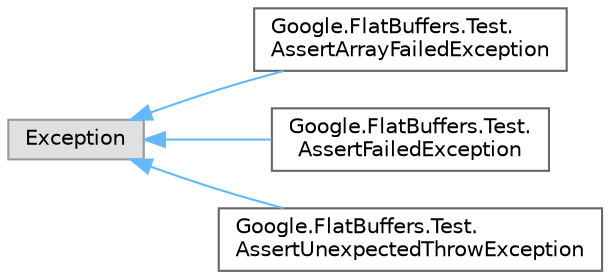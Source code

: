 digraph "Graphical Class Hierarchy"
{
 // LATEX_PDF_SIZE
  bgcolor="transparent";
  edge [fontname=Helvetica,fontsize=10,labelfontname=Helvetica,labelfontsize=10];
  node [fontname=Helvetica,fontsize=10,shape=box,height=0.2,width=0.4];
  rankdir="LR";
  Node0 [id="Node000000",label="Exception",height=0.2,width=0.4,color="grey60", fillcolor="#E0E0E0", style="filled",tooltip=" "];
  Node0 -> Node1 [id="edge38_Node000000_Node000001",dir="back",color="steelblue1",style="solid",tooltip=" "];
  Node1 [id="Node000001",label="Google.FlatBuffers.Test.\lAssertArrayFailedException",height=0.2,width=0.4,color="grey40", fillcolor="white", style="filled",URL="$classGoogle_1_1FlatBuffers_1_1Test_1_1AssertArrayFailedException.html",tooltip=" "];
  Node0 -> Node2 [id="edge39_Node000000_Node000002",dir="back",color="steelblue1",style="solid",tooltip=" "];
  Node2 [id="Node000002",label="Google.FlatBuffers.Test.\lAssertFailedException",height=0.2,width=0.4,color="grey40", fillcolor="white", style="filled",URL="$classGoogle_1_1FlatBuffers_1_1Test_1_1AssertFailedException.html",tooltip=" "];
  Node0 -> Node3 [id="edge40_Node000000_Node000003",dir="back",color="steelblue1",style="solid",tooltip=" "];
  Node3 [id="Node000003",label="Google.FlatBuffers.Test.\lAssertUnexpectedThrowException",height=0.2,width=0.4,color="grey40", fillcolor="white", style="filled",URL="$classGoogle_1_1FlatBuffers_1_1Test_1_1AssertUnexpectedThrowException.html",tooltip=" "];
}
